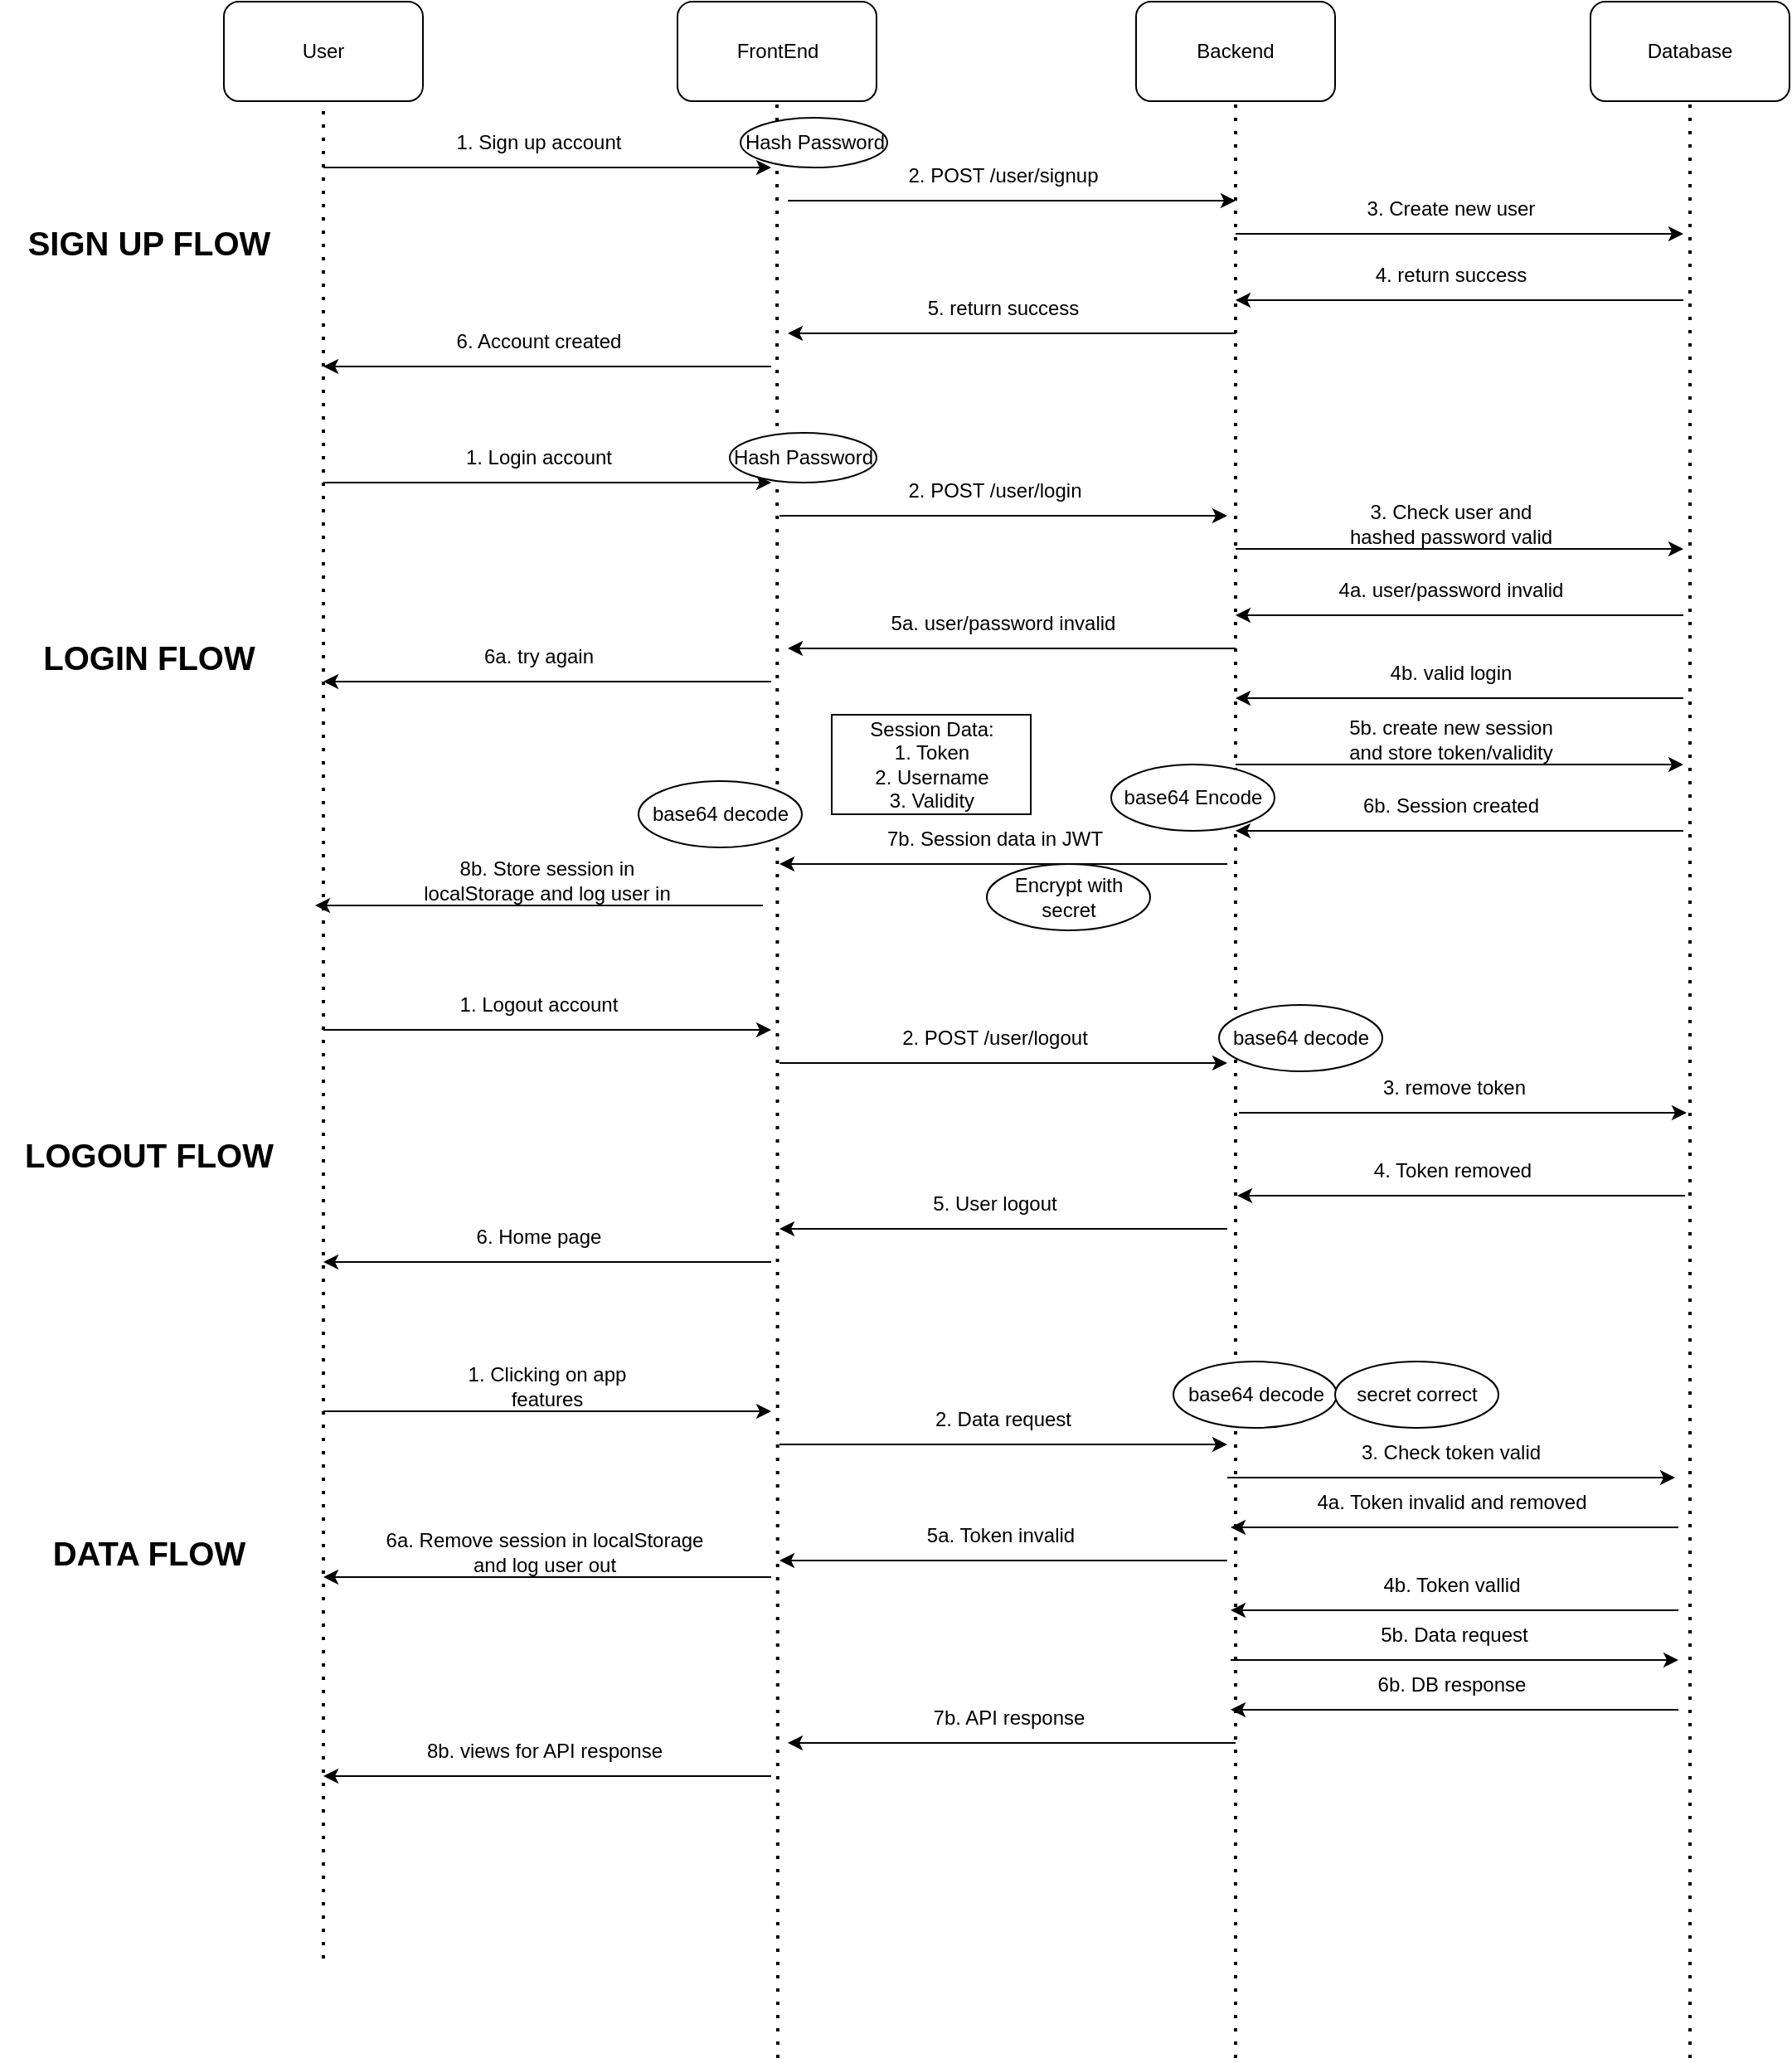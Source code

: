 <mxfile version="22.1.17" type="github">
  <diagram name="Page-1" id="fThLMD6K4ZQ7KM-xtHc9">
    <mxGraphModel dx="2021" dy="531" grid="1" gridSize="10" guides="1" tooltips="1" connect="1" arrows="1" fold="1" page="1" pageScale="1" pageWidth="827" pageHeight="1169" math="0" shadow="0">
      <root>
        <mxCell id="0" />
        <mxCell id="1" parent="0" />
        <mxCell id="NyWGGV7HvxKtMrF3QRDr-1" value="FrontEnd" style="rounded=1;whiteSpace=wrap;html=1;" vertex="1" parent="1">
          <mxGeometry x="293.5" y="70" width="120" height="60" as="geometry" />
        </mxCell>
        <mxCell id="NyWGGV7HvxKtMrF3QRDr-2" value="Backend" style="rounded=1;whiteSpace=wrap;html=1;" vertex="1" parent="1">
          <mxGeometry x="570" y="70" width="120" height="60" as="geometry" />
        </mxCell>
        <mxCell id="NyWGGV7HvxKtMrF3QRDr-3" value="" style="endArrow=none;dashed=1;html=1;dashPattern=1 3;strokeWidth=2;rounded=0;entryX=0.5;entryY=1;entryDx=0;entryDy=0;" edge="1" parent="1" target="NyWGGV7HvxKtMrF3QRDr-1">
          <mxGeometry width="50" height="50" relative="1" as="geometry">
            <mxPoint x="354" y="1310" as="sourcePoint" />
            <mxPoint x="473.5" y="230" as="targetPoint" />
          </mxGeometry>
        </mxCell>
        <mxCell id="NyWGGV7HvxKtMrF3QRDr-4" value="" style="endArrow=none;dashed=1;html=1;dashPattern=1 3;strokeWidth=2;rounded=0;entryX=0.5;entryY=1;entryDx=0;entryDy=0;" edge="1" parent="1" target="NyWGGV7HvxKtMrF3QRDr-2">
          <mxGeometry width="50" height="50" relative="1" as="geometry">
            <mxPoint x="630" y="1310" as="sourcePoint" />
            <mxPoint x="629.5" y="590" as="targetPoint" />
          </mxGeometry>
        </mxCell>
        <mxCell id="NyWGGV7HvxKtMrF3QRDr-5" value="User" style="rounded=1;whiteSpace=wrap;html=1;" vertex="1" parent="1">
          <mxGeometry x="20" y="70" width="120" height="60" as="geometry" />
        </mxCell>
        <mxCell id="NyWGGV7HvxKtMrF3QRDr-6" value="" style="endArrow=none;dashed=1;html=1;dashPattern=1 3;strokeWidth=2;rounded=0;entryX=0.5;entryY=1;entryDx=0;entryDy=0;" edge="1" parent="1" target="NyWGGV7HvxKtMrF3QRDr-5">
          <mxGeometry width="50" height="50" relative="1" as="geometry">
            <mxPoint x="80" y="1250" as="sourcePoint" />
            <mxPoint x="200" y="230" as="targetPoint" />
          </mxGeometry>
        </mxCell>
        <mxCell id="NyWGGV7HvxKtMrF3QRDr-7" value="" style="endArrow=classic;html=1;rounded=0;" edge="1" parent="1">
          <mxGeometry width="50" height="50" relative="1" as="geometry">
            <mxPoint x="80" y="170" as="sourcePoint" />
            <mxPoint x="350" y="170" as="targetPoint" />
          </mxGeometry>
        </mxCell>
        <mxCell id="NyWGGV7HvxKtMrF3QRDr-8" value="1. Sign up account" style="text;html=1;strokeColor=none;fillColor=none;align=center;verticalAlign=middle;whiteSpace=wrap;rounded=0;" vertex="1" parent="1">
          <mxGeometry x="140" y="140" width="140" height="30" as="geometry" />
        </mxCell>
        <mxCell id="NyWGGV7HvxKtMrF3QRDr-9" value="" style="endArrow=classic;html=1;rounded=0;" edge="1" parent="1">
          <mxGeometry width="50" height="50" relative="1" as="geometry">
            <mxPoint x="360" y="190" as="sourcePoint" />
            <mxPoint x="630" y="190" as="targetPoint" />
          </mxGeometry>
        </mxCell>
        <mxCell id="NyWGGV7HvxKtMrF3QRDr-10" value="2. POST /user/signup" style="text;html=1;strokeColor=none;fillColor=none;align=center;verticalAlign=middle;whiteSpace=wrap;rounded=0;" vertex="1" parent="1">
          <mxGeometry x="420" y="160" width="140" height="30" as="geometry" />
        </mxCell>
        <mxCell id="NyWGGV7HvxKtMrF3QRDr-11" value="Database" style="rounded=1;whiteSpace=wrap;html=1;" vertex="1" parent="1">
          <mxGeometry x="844" y="70" width="120" height="60" as="geometry" />
        </mxCell>
        <mxCell id="NyWGGV7HvxKtMrF3QRDr-12" value="" style="endArrow=none;dashed=1;html=1;dashPattern=1 3;strokeWidth=2;rounded=0;entryX=0.5;entryY=1;entryDx=0;entryDy=0;" edge="1" parent="1" target="NyWGGV7HvxKtMrF3QRDr-11">
          <mxGeometry width="50" height="50" relative="1" as="geometry">
            <mxPoint x="904" y="1310" as="sourcePoint" />
            <mxPoint x="903.5" y="590" as="targetPoint" />
          </mxGeometry>
        </mxCell>
        <mxCell id="NyWGGV7HvxKtMrF3QRDr-13" value="" style="endArrow=classic;html=1;rounded=0;" edge="1" parent="1">
          <mxGeometry width="50" height="50" relative="1" as="geometry">
            <mxPoint x="630" y="210" as="sourcePoint" />
            <mxPoint x="900" y="210" as="targetPoint" />
          </mxGeometry>
        </mxCell>
        <mxCell id="NyWGGV7HvxKtMrF3QRDr-14" value="3. Create new user" style="text;html=1;strokeColor=none;fillColor=none;align=center;verticalAlign=middle;whiteSpace=wrap;rounded=0;" vertex="1" parent="1">
          <mxGeometry x="690" y="180" width="140" height="30" as="geometry" />
        </mxCell>
        <mxCell id="NyWGGV7HvxKtMrF3QRDr-15" value="" style="endArrow=none;html=1;rounded=0;startArrow=classic;startFill=1;endFill=0;" edge="1" parent="1">
          <mxGeometry width="50" height="50" relative="1" as="geometry">
            <mxPoint x="630" y="250" as="sourcePoint" />
            <mxPoint x="900" y="250" as="targetPoint" />
          </mxGeometry>
        </mxCell>
        <mxCell id="NyWGGV7HvxKtMrF3QRDr-16" value="4. return success" style="text;html=1;strokeColor=none;fillColor=none;align=center;verticalAlign=middle;whiteSpace=wrap;rounded=0;" vertex="1" parent="1">
          <mxGeometry x="690" y="220" width="140" height="30" as="geometry" />
        </mxCell>
        <mxCell id="NyWGGV7HvxKtMrF3QRDr-17" value="" style="endArrow=none;html=1;rounded=0;startArrow=classic;startFill=1;endFill=0;" edge="1" parent="1">
          <mxGeometry width="50" height="50" relative="1" as="geometry">
            <mxPoint x="360" y="270" as="sourcePoint" />
            <mxPoint x="630" y="270" as="targetPoint" />
          </mxGeometry>
        </mxCell>
        <mxCell id="NyWGGV7HvxKtMrF3QRDr-18" value="5. return success" style="text;html=1;strokeColor=none;fillColor=none;align=center;verticalAlign=middle;whiteSpace=wrap;rounded=0;" vertex="1" parent="1">
          <mxGeometry x="420" y="240" width="140" height="30" as="geometry" />
        </mxCell>
        <mxCell id="NyWGGV7HvxKtMrF3QRDr-19" value="" style="endArrow=none;html=1;rounded=0;startArrow=classic;startFill=1;endFill=0;" edge="1" parent="1">
          <mxGeometry width="50" height="50" relative="1" as="geometry">
            <mxPoint x="80" y="290" as="sourcePoint" />
            <mxPoint x="350" y="290" as="targetPoint" />
          </mxGeometry>
        </mxCell>
        <mxCell id="NyWGGV7HvxKtMrF3QRDr-20" value="6. Account created" style="text;html=1;strokeColor=none;fillColor=none;align=center;verticalAlign=middle;whiteSpace=wrap;rounded=0;" vertex="1" parent="1">
          <mxGeometry x="140" y="260" width="140" height="30" as="geometry" />
        </mxCell>
        <mxCell id="NyWGGV7HvxKtMrF3QRDr-21" value="" style="endArrow=classic;html=1;rounded=0;" edge="1" parent="1">
          <mxGeometry width="50" height="50" relative="1" as="geometry">
            <mxPoint x="80" y="360" as="sourcePoint" />
            <mxPoint x="350" y="360" as="targetPoint" />
          </mxGeometry>
        </mxCell>
        <mxCell id="NyWGGV7HvxKtMrF3QRDr-22" value="1. Login account" style="text;html=1;strokeColor=none;fillColor=none;align=center;verticalAlign=middle;whiteSpace=wrap;rounded=0;" vertex="1" parent="1">
          <mxGeometry x="140" y="330" width="140" height="30" as="geometry" />
        </mxCell>
        <mxCell id="NyWGGV7HvxKtMrF3QRDr-23" value="" style="endArrow=classic;html=1;rounded=0;" edge="1" parent="1">
          <mxGeometry width="50" height="50" relative="1" as="geometry">
            <mxPoint x="355" y="380" as="sourcePoint" />
            <mxPoint x="625" y="380" as="targetPoint" />
          </mxGeometry>
        </mxCell>
        <mxCell id="NyWGGV7HvxKtMrF3QRDr-24" value="2. POST /user/login" style="text;html=1;strokeColor=none;fillColor=none;align=center;verticalAlign=middle;whiteSpace=wrap;rounded=0;" vertex="1" parent="1">
          <mxGeometry x="415" y="350" width="140" height="30" as="geometry" />
        </mxCell>
        <mxCell id="NyWGGV7HvxKtMrF3QRDr-25" value="" style="endArrow=classic;html=1;rounded=0;" edge="1" parent="1">
          <mxGeometry width="50" height="50" relative="1" as="geometry">
            <mxPoint x="630" y="400" as="sourcePoint" />
            <mxPoint x="900" y="400" as="targetPoint" />
          </mxGeometry>
        </mxCell>
        <mxCell id="NyWGGV7HvxKtMrF3QRDr-26" value="3. Check user and hashed password valid" style="text;html=1;strokeColor=none;fillColor=none;align=center;verticalAlign=middle;whiteSpace=wrap;rounded=0;" vertex="1" parent="1">
          <mxGeometry x="690" y="370" width="140" height="30" as="geometry" />
        </mxCell>
        <mxCell id="NyWGGV7HvxKtMrF3QRDr-27" value="" style="endArrow=none;html=1;rounded=0;startArrow=classic;startFill=1;endFill=0;" edge="1" parent="1">
          <mxGeometry width="50" height="50" relative="1" as="geometry">
            <mxPoint x="630" y="440" as="sourcePoint" />
            <mxPoint x="900" y="440" as="targetPoint" />
          </mxGeometry>
        </mxCell>
        <mxCell id="NyWGGV7HvxKtMrF3QRDr-28" value="4a. user/password invalid" style="text;html=1;strokeColor=none;fillColor=none;align=center;verticalAlign=middle;whiteSpace=wrap;rounded=0;" vertex="1" parent="1">
          <mxGeometry x="690" y="410" width="140" height="30" as="geometry" />
        </mxCell>
        <mxCell id="NyWGGV7HvxKtMrF3QRDr-29" value="" style="endArrow=none;html=1;rounded=0;startArrow=classic;startFill=1;endFill=0;" edge="1" parent="1">
          <mxGeometry width="50" height="50" relative="1" as="geometry">
            <mxPoint x="360" y="460" as="sourcePoint" />
            <mxPoint x="630" y="460" as="targetPoint" />
          </mxGeometry>
        </mxCell>
        <mxCell id="NyWGGV7HvxKtMrF3QRDr-30" value="5a. user/password invalid" style="text;html=1;strokeColor=none;fillColor=none;align=center;verticalAlign=middle;whiteSpace=wrap;rounded=0;" vertex="1" parent="1">
          <mxGeometry x="420" y="430" width="140" height="30" as="geometry" />
        </mxCell>
        <mxCell id="NyWGGV7HvxKtMrF3QRDr-31" value="" style="endArrow=none;html=1;rounded=0;startArrow=classic;startFill=1;endFill=0;" edge="1" parent="1">
          <mxGeometry width="50" height="50" relative="1" as="geometry">
            <mxPoint x="80" y="480" as="sourcePoint" />
            <mxPoint x="350" y="480" as="targetPoint" />
          </mxGeometry>
        </mxCell>
        <mxCell id="NyWGGV7HvxKtMrF3QRDr-32" value="6a. try again" style="text;html=1;strokeColor=none;fillColor=none;align=center;verticalAlign=middle;whiteSpace=wrap;rounded=0;" vertex="1" parent="1">
          <mxGeometry x="140" y="450" width="140" height="30" as="geometry" />
        </mxCell>
        <mxCell id="NyWGGV7HvxKtMrF3QRDr-33" value="" style="endArrow=none;html=1;rounded=0;startArrow=classic;startFill=1;endFill=0;" edge="1" parent="1">
          <mxGeometry width="50" height="50" relative="1" as="geometry">
            <mxPoint x="630" y="490" as="sourcePoint" />
            <mxPoint x="900" y="490" as="targetPoint" />
          </mxGeometry>
        </mxCell>
        <mxCell id="NyWGGV7HvxKtMrF3QRDr-34" value="4b. valid login" style="text;html=1;strokeColor=none;fillColor=none;align=center;verticalAlign=middle;whiteSpace=wrap;rounded=0;" vertex="1" parent="1">
          <mxGeometry x="690" y="460" width="140" height="30" as="geometry" />
        </mxCell>
        <mxCell id="NyWGGV7HvxKtMrF3QRDr-35" value="" style="endArrow=classic;html=1;rounded=0;" edge="1" parent="1">
          <mxGeometry width="50" height="50" relative="1" as="geometry">
            <mxPoint x="630" y="530" as="sourcePoint" />
            <mxPoint x="900" y="530" as="targetPoint" />
          </mxGeometry>
        </mxCell>
        <mxCell id="NyWGGV7HvxKtMrF3QRDr-36" value="5b. create new session and store token/validity" style="text;html=1;strokeColor=none;fillColor=none;align=center;verticalAlign=middle;whiteSpace=wrap;rounded=0;" vertex="1" parent="1">
          <mxGeometry x="690" y="500" width="140" height="30" as="geometry" />
        </mxCell>
        <mxCell id="NyWGGV7HvxKtMrF3QRDr-37" value="" style="endArrow=none;html=1;rounded=0;startArrow=classic;startFill=1;endFill=0;" edge="1" parent="1">
          <mxGeometry width="50" height="50" relative="1" as="geometry">
            <mxPoint x="630" y="570" as="sourcePoint" />
            <mxPoint x="900" y="570" as="targetPoint" />
          </mxGeometry>
        </mxCell>
        <mxCell id="NyWGGV7HvxKtMrF3QRDr-38" value="6b. Session created" style="text;html=1;strokeColor=none;fillColor=none;align=center;verticalAlign=middle;whiteSpace=wrap;rounded=0;" vertex="1" parent="1">
          <mxGeometry x="690" y="540" width="140" height="30" as="geometry" />
        </mxCell>
        <mxCell id="NyWGGV7HvxKtMrF3QRDr-39" value="" style="endArrow=none;html=1;rounded=0;startArrow=classic;startFill=1;endFill=0;" edge="1" parent="1">
          <mxGeometry width="50" height="50" relative="1" as="geometry">
            <mxPoint x="355" y="590" as="sourcePoint" />
            <mxPoint x="625" y="590" as="targetPoint" />
          </mxGeometry>
        </mxCell>
        <mxCell id="NyWGGV7HvxKtMrF3QRDr-40" value="7b. Session data in JWT" style="text;html=1;strokeColor=none;fillColor=none;align=center;verticalAlign=middle;whiteSpace=wrap;rounded=0;" vertex="1" parent="1">
          <mxGeometry x="415" y="560" width="140" height="30" as="geometry" />
        </mxCell>
        <mxCell id="NyWGGV7HvxKtMrF3QRDr-41" value="" style="endArrow=none;html=1;rounded=0;startArrow=classic;startFill=1;endFill=0;" edge="1" parent="1">
          <mxGeometry width="50" height="50" relative="1" as="geometry">
            <mxPoint x="75" y="615" as="sourcePoint" />
            <mxPoint x="345" y="615" as="targetPoint" />
          </mxGeometry>
        </mxCell>
        <mxCell id="NyWGGV7HvxKtMrF3QRDr-42" value="8b. Store session in localStorage and log user in" style="text;html=1;strokeColor=none;fillColor=none;align=center;verticalAlign=middle;whiteSpace=wrap;rounded=0;" vertex="1" parent="1">
          <mxGeometry x="130" y="585" width="170" height="30" as="geometry" />
        </mxCell>
        <mxCell id="NyWGGV7HvxKtMrF3QRDr-43" value="" style="endArrow=classic;html=1;rounded=0;" edge="1" parent="1">
          <mxGeometry width="50" height="50" relative="1" as="geometry">
            <mxPoint x="80" y="690" as="sourcePoint" />
            <mxPoint x="350" y="690" as="targetPoint" />
          </mxGeometry>
        </mxCell>
        <mxCell id="NyWGGV7HvxKtMrF3QRDr-44" value="1. Logout account" style="text;html=1;strokeColor=none;fillColor=none;align=center;verticalAlign=middle;whiteSpace=wrap;rounded=0;" vertex="1" parent="1">
          <mxGeometry x="140" y="660" width="140" height="30" as="geometry" />
        </mxCell>
        <mxCell id="NyWGGV7HvxKtMrF3QRDr-45" value="" style="endArrow=classic;html=1;rounded=0;" edge="1" parent="1">
          <mxGeometry width="50" height="50" relative="1" as="geometry">
            <mxPoint x="355" y="710" as="sourcePoint" />
            <mxPoint x="625" y="710" as="targetPoint" />
          </mxGeometry>
        </mxCell>
        <mxCell id="NyWGGV7HvxKtMrF3QRDr-46" value="2. POST /user/logout" style="text;html=1;strokeColor=none;fillColor=none;align=center;verticalAlign=middle;whiteSpace=wrap;rounded=0;" vertex="1" parent="1">
          <mxGeometry x="415" y="680" width="140" height="30" as="geometry" />
        </mxCell>
        <mxCell id="NyWGGV7HvxKtMrF3QRDr-47" value="" style="endArrow=classic;html=1;rounded=0;" edge="1" parent="1">
          <mxGeometry width="50" height="50" relative="1" as="geometry">
            <mxPoint x="632" y="740" as="sourcePoint" />
            <mxPoint x="902" y="740" as="targetPoint" />
          </mxGeometry>
        </mxCell>
        <mxCell id="NyWGGV7HvxKtMrF3QRDr-48" value="3. remove token" style="text;html=1;strokeColor=none;fillColor=none;align=center;verticalAlign=middle;whiteSpace=wrap;rounded=0;" vertex="1" parent="1">
          <mxGeometry x="692" y="710" width="140" height="30" as="geometry" />
        </mxCell>
        <mxCell id="NyWGGV7HvxKtMrF3QRDr-49" value="" style="endArrow=none;html=1;rounded=0;startArrow=classic;startFill=1;endFill=0;" edge="1" parent="1">
          <mxGeometry width="50" height="50" relative="1" as="geometry">
            <mxPoint x="631" y="790" as="sourcePoint" />
            <mxPoint x="901" y="790" as="targetPoint" />
          </mxGeometry>
        </mxCell>
        <mxCell id="NyWGGV7HvxKtMrF3QRDr-50" value="4. Token removed" style="text;html=1;strokeColor=none;fillColor=none;align=center;verticalAlign=middle;whiteSpace=wrap;rounded=0;" vertex="1" parent="1">
          <mxGeometry x="691" y="760" width="140" height="30" as="geometry" />
        </mxCell>
        <mxCell id="NyWGGV7HvxKtMrF3QRDr-51" value="" style="endArrow=none;html=1;rounded=0;startArrow=classic;startFill=1;endFill=0;" edge="1" parent="1">
          <mxGeometry width="50" height="50" relative="1" as="geometry">
            <mxPoint x="355" y="810" as="sourcePoint" />
            <mxPoint x="625" y="810" as="targetPoint" />
          </mxGeometry>
        </mxCell>
        <mxCell id="NyWGGV7HvxKtMrF3QRDr-52" value="5. User logout" style="text;html=1;strokeColor=none;fillColor=none;align=center;verticalAlign=middle;whiteSpace=wrap;rounded=0;" vertex="1" parent="1">
          <mxGeometry x="415" y="780" width="140" height="30" as="geometry" />
        </mxCell>
        <mxCell id="NyWGGV7HvxKtMrF3QRDr-53" value="" style="endArrow=none;html=1;rounded=0;startArrow=classic;startFill=1;endFill=0;" edge="1" parent="1">
          <mxGeometry width="50" height="50" relative="1" as="geometry">
            <mxPoint x="80" y="830" as="sourcePoint" />
            <mxPoint x="350" y="830" as="targetPoint" />
          </mxGeometry>
        </mxCell>
        <mxCell id="NyWGGV7HvxKtMrF3QRDr-54" value="6. Home page" style="text;html=1;strokeColor=none;fillColor=none;align=center;verticalAlign=middle;whiteSpace=wrap;rounded=0;" vertex="1" parent="1">
          <mxGeometry x="140" y="800" width="140" height="30" as="geometry" />
        </mxCell>
        <mxCell id="NyWGGV7HvxKtMrF3QRDr-55" value="" style="endArrow=classic;html=1;rounded=0;" edge="1" parent="1">
          <mxGeometry width="50" height="50" relative="1" as="geometry">
            <mxPoint x="80" y="920" as="sourcePoint" />
            <mxPoint x="350" y="920" as="targetPoint" />
          </mxGeometry>
        </mxCell>
        <mxCell id="NyWGGV7HvxKtMrF3QRDr-56" value="1. Clicking on app features" style="text;html=1;strokeColor=none;fillColor=none;align=center;verticalAlign=middle;whiteSpace=wrap;rounded=0;" vertex="1" parent="1">
          <mxGeometry x="145" y="890" width="140" height="30" as="geometry" />
        </mxCell>
        <mxCell id="NyWGGV7HvxKtMrF3QRDr-57" value="" style="endArrow=classic;html=1;rounded=0;" edge="1" parent="1">
          <mxGeometry width="50" height="50" relative="1" as="geometry">
            <mxPoint x="355" y="940" as="sourcePoint" />
            <mxPoint x="625" y="940" as="targetPoint" />
          </mxGeometry>
        </mxCell>
        <mxCell id="NyWGGV7HvxKtMrF3QRDr-58" value="2. Data request" style="text;html=1;strokeColor=none;fillColor=none;align=center;verticalAlign=middle;whiteSpace=wrap;rounded=0;" vertex="1" parent="1">
          <mxGeometry x="420" y="910" width="140" height="30" as="geometry" />
        </mxCell>
        <mxCell id="NyWGGV7HvxKtMrF3QRDr-59" value="" style="endArrow=classic;html=1;rounded=0;" edge="1" parent="1">
          <mxGeometry width="50" height="50" relative="1" as="geometry">
            <mxPoint x="625" y="960" as="sourcePoint" />
            <mxPoint x="895" y="960" as="targetPoint" />
          </mxGeometry>
        </mxCell>
        <mxCell id="NyWGGV7HvxKtMrF3QRDr-60" value="3. Check token valid" style="text;html=1;strokeColor=none;fillColor=none;align=center;verticalAlign=middle;whiteSpace=wrap;rounded=0;" vertex="1" parent="1">
          <mxGeometry x="690" y="930" width="140" height="30" as="geometry" />
        </mxCell>
        <mxCell id="NyWGGV7HvxKtMrF3QRDr-61" value="" style="endArrow=none;html=1;rounded=0;startArrow=classic;startFill=1;endFill=0;" edge="1" parent="1">
          <mxGeometry width="50" height="50" relative="1" as="geometry">
            <mxPoint x="627" y="990" as="sourcePoint" />
            <mxPoint x="897" y="990" as="targetPoint" />
          </mxGeometry>
        </mxCell>
        <mxCell id="NyWGGV7HvxKtMrF3QRDr-62" value="4a. Token invalid and removed" style="text;html=1;strokeColor=none;fillColor=none;align=center;verticalAlign=middle;whiteSpace=wrap;rounded=0;" vertex="1" parent="1">
          <mxGeometry x="658.5" y="960" width="203" height="30" as="geometry" />
        </mxCell>
        <mxCell id="NyWGGV7HvxKtMrF3QRDr-63" value="" style="endArrow=none;html=1;rounded=0;startArrow=classic;startFill=1;endFill=0;" edge="1" parent="1">
          <mxGeometry width="50" height="50" relative="1" as="geometry">
            <mxPoint x="355" y="1010" as="sourcePoint" />
            <mxPoint x="625" y="1010" as="targetPoint" />
          </mxGeometry>
        </mxCell>
        <mxCell id="NyWGGV7HvxKtMrF3QRDr-64" value="5a. Token invalid" style="text;html=1;strokeColor=none;fillColor=none;align=center;verticalAlign=middle;whiteSpace=wrap;rounded=0;" vertex="1" parent="1">
          <mxGeometry x="386.5" y="980" width="203" height="30" as="geometry" />
        </mxCell>
        <mxCell id="NyWGGV7HvxKtMrF3QRDr-65" value="" style="endArrow=none;html=1;rounded=0;startArrow=classic;startFill=1;endFill=0;" edge="1" parent="1">
          <mxGeometry width="50" height="50" relative="1" as="geometry">
            <mxPoint x="80" y="1020" as="sourcePoint" />
            <mxPoint x="350" y="1020" as="targetPoint" />
          </mxGeometry>
        </mxCell>
        <mxCell id="NyWGGV7HvxKtMrF3QRDr-66" value="6a. Remove session in localStorage and log user out" style="text;html=1;strokeColor=none;fillColor=none;align=center;verticalAlign=middle;whiteSpace=wrap;rounded=0;" vertex="1" parent="1">
          <mxGeometry x="111.5" y="990" width="203" height="30" as="geometry" />
        </mxCell>
        <mxCell id="NyWGGV7HvxKtMrF3QRDr-67" value="" style="endArrow=none;html=1;rounded=0;startArrow=classic;startFill=1;endFill=0;" edge="1" parent="1">
          <mxGeometry width="50" height="50" relative="1" as="geometry">
            <mxPoint x="627" y="1040" as="sourcePoint" />
            <mxPoint x="897" y="1040" as="targetPoint" />
          </mxGeometry>
        </mxCell>
        <mxCell id="NyWGGV7HvxKtMrF3QRDr-68" value="4b. Token vallid" style="text;html=1;strokeColor=none;fillColor=none;align=center;verticalAlign=middle;whiteSpace=wrap;rounded=0;" vertex="1" parent="1">
          <mxGeometry x="658.5" y="1010" width="203" height="30" as="geometry" />
        </mxCell>
        <mxCell id="NyWGGV7HvxKtMrF3QRDr-69" value="" style="endArrow=classic;html=1;rounded=0;" edge="1" parent="1">
          <mxGeometry width="50" height="50" relative="1" as="geometry">
            <mxPoint x="627" y="1070" as="sourcePoint" />
            <mxPoint x="897" y="1070" as="targetPoint" />
          </mxGeometry>
        </mxCell>
        <mxCell id="NyWGGV7HvxKtMrF3QRDr-70" value="5b. Data request" style="text;html=1;strokeColor=none;fillColor=none;align=center;verticalAlign=middle;whiteSpace=wrap;rounded=0;" vertex="1" parent="1">
          <mxGeometry x="692" y="1040" width="140" height="30" as="geometry" />
        </mxCell>
        <mxCell id="NyWGGV7HvxKtMrF3QRDr-71" value="" style="endArrow=none;html=1;rounded=0;startArrow=classic;startFill=1;endFill=0;" edge="1" parent="1">
          <mxGeometry width="50" height="50" relative="1" as="geometry">
            <mxPoint x="627" y="1100" as="sourcePoint" />
            <mxPoint x="897" y="1100" as="targetPoint" />
          </mxGeometry>
        </mxCell>
        <mxCell id="NyWGGV7HvxKtMrF3QRDr-72" value="6b. DB response" style="text;html=1;strokeColor=none;fillColor=none;align=center;verticalAlign=middle;whiteSpace=wrap;rounded=0;" vertex="1" parent="1">
          <mxGeometry x="658.5" y="1070" width="203" height="30" as="geometry" />
        </mxCell>
        <mxCell id="NyWGGV7HvxKtMrF3QRDr-73" value="" style="endArrow=none;html=1;rounded=0;startArrow=classic;startFill=1;endFill=0;" edge="1" parent="1">
          <mxGeometry width="50" height="50" relative="1" as="geometry">
            <mxPoint x="360" y="1120" as="sourcePoint" />
            <mxPoint x="630" y="1120" as="targetPoint" />
          </mxGeometry>
        </mxCell>
        <mxCell id="NyWGGV7HvxKtMrF3QRDr-74" value="7b. API response" style="text;html=1;strokeColor=none;fillColor=none;align=center;verticalAlign=middle;whiteSpace=wrap;rounded=0;" vertex="1" parent="1">
          <mxGeometry x="391.5" y="1090" width="203" height="30" as="geometry" />
        </mxCell>
        <mxCell id="NyWGGV7HvxKtMrF3QRDr-75" value="" style="endArrow=none;html=1;rounded=0;startArrow=classic;startFill=1;endFill=0;" edge="1" parent="1">
          <mxGeometry width="50" height="50" relative="1" as="geometry">
            <mxPoint x="80" y="1140" as="sourcePoint" />
            <mxPoint x="350" y="1140" as="targetPoint" />
          </mxGeometry>
        </mxCell>
        <mxCell id="NyWGGV7HvxKtMrF3QRDr-76" value="8b. views for API response" style="text;html=1;strokeColor=none;fillColor=none;align=center;verticalAlign=middle;whiteSpace=wrap;rounded=0;" vertex="1" parent="1">
          <mxGeometry x="111.5" y="1110" width="203" height="30" as="geometry" />
        </mxCell>
        <mxCell id="NyWGGV7HvxKtMrF3QRDr-77" value="&lt;b style=&quot;font-size: 20px;&quot;&gt;SIGN UP FLOW&lt;/b&gt;" style="text;html=1;strokeColor=none;fillColor=none;align=center;verticalAlign=middle;whiteSpace=wrap;rounded=0;" vertex="1" parent="1">
          <mxGeometry x="-100" y="200" width="150" height="30" as="geometry" />
        </mxCell>
        <mxCell id="NyWGGV7HvxKtMrF3QRDr-78" value="&lt;b style=&quot;font-size: 20px;&quot;&gt;LOGIN FLOW&lt;/b&gt;" style="text;html=1;strokeColor=none;fillColor=none;align=center;verticalAlign=middle;whiteSpace=wrap;rounded=0;" vertex="1" parent="1">
          <mxGeometry x="-100" y="450" width="150" height="30" as="geometry" />
        </mxCell>
        <mxCell id="NyWGGV7HvxKtMrF3QRDr-79" value="&lt;b style=&quot;font-size: 20px;&quot;&gt;LOGOUT FLOW&lt;/b&gt;" style="text;html=1;strokeColor=none;fillColor=none;align=center;verticalAlign=middle;whiteSpace=wrap;rounded=0;" vertex="1" parent="1">
          <mxGeometry x="-115" y="750" width="180" height="30" as="geometry" />
        </mxCell>
        <mxCell id="NyWGGV7HvxKtMrF3QRDr-80" value="&lt;b style=&quot;font-size: 20px;&quot;&gt;DATA FLOW&lt;/b&gt;" style="text;html=1;strokeColor=none;fillColor=none;align=center;verticalAlign=middle;whiteSpace=wrap;rounded=0;" vertex="1" parent="1">
          <mxGeometry x="-115" y="990" width="180" height="30" as="geometry" />
        </mxCell>
        <mxCell id="NyWGGV7HvxKtMrF3QRDr-81" value="Hash Password" style="ellipse;whiteSpace=wrap;html=1;" vertex="1" parent="1">
          <mxGeometry x="331.5" y="140" width="88.5" height="30" as="geometry" />
        </mxCell>
        <mxCell id="NyWGGV7HvxKtMrF3QRDr-82" value="Hash Password" style="ellipse;whiteSpace=wrap;html=1;" vertex="1" parent="1">
          <mxGeometry x="325" y="330" width="88.5" height="30" as="geometry" />
        </mxCell>
        <mxCell id="NyWGGV7HvxKtMrF3QRDr-83" value="Encrypt with secret" style="ellipse;whiteSpace=wrap;html=1;" vertex="1" parent="1">
          <mxGeometry x="480" y="590" width="98.5" height="40" as="geometry" />
        </mxCell>
        <mxCell id="NyWGGV7HvxKtMrF3QRDr-84" value="base64 Encode" style="ellipse;whiteSpace=wrap;html=1;" vertex="1" parent="1">
          <mxGeometry x="555" y="530" width="98.5" height="40" as="geometry" />
        </mxCell>
        <mxCell id="NyWGGV7HvxKtMrF3QRDr-85" value="base64 decode" style="ellipse;whiteSpace=wrap;html=1;" vertex="1" parent="1">
          <mxGeometry x="270" y="540" width="98.5" height="40" as="geometry" />
        </mxCell>
        <mxCell id="NyWGGV7HvxKtMrF3QRDr-86" value="base64 decode" style="ellipse;whiteSpace=wrap;html=1;" vertex="1" parent="1">
          <mxGeometry x="620" y="675" width="98.5" height="40" as="geometry" />
        </mxCell>
        <mxCell id="NyWGGV7HvxKtMrF3QRDr-87" value="base64 decode" style="ellipse;whiteSpace=wrap;html=1;" vertex="1" parent="1">
          <mxGeometry x="592.5" y="890" width="98.5" height="40" as="geometry" />
        </mxCell>
        <mxCell id="NyWGGV7HvxKtMrF3QRDr-88" value="secret correct" style="ellipse;whiteSpace=wrap;html=1;" vertex="1" parent="1">
          <mxGeometry x="690" y="890" width="98.5" height="40" as="geometry" />
        </mxCell>
        <mxCell id="NyWGGV7HvxKtMrF3QRDr-89" value="Session Data:&lt;br&gt;1. Token&lt;br&gt;2. Username&lt;br&gt;3. Validity" style="rounded=0;whiteSpace=wrap;html=1;" vertex="1" parent="1">
          <mxGeometry x="386.5" y="500" width="120" height="60" as="geometry" />
        </mxCell>
      </root>
    </mxGraphModel>
  </diagram>
</mxfile>
